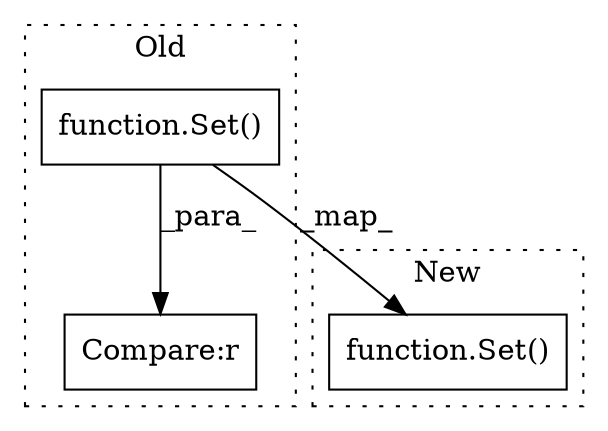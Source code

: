 digraph G {
subgraph cluster0 {
1 [label="function.Set()" a="75" s="6293,6302" l="4,1" shape="box"];
3 [label="Compare:r" a="40" s="6287" l="16" shape="box"];
label = "Old";
style="dotted";
}
subgraph cluster1 {
2 [label="function.Set()" a="75" s="6494,6503" l="4,1" shape="box"];
label = "New";
style="dotted";
}
1 -> 3 [label="_para_"];
1 -> 2 [label="_map_"];
}